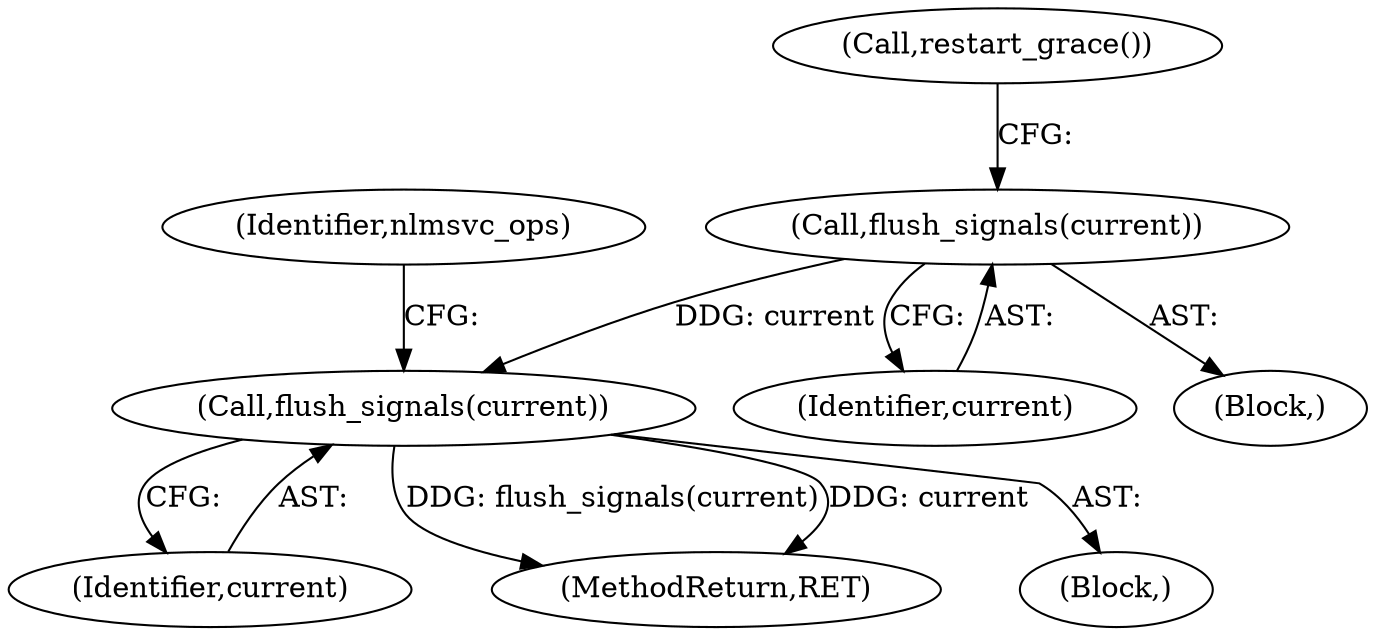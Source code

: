 digraph "0_linux_c70422f760c120480fee4de6c38804c72aa26bc1@API" {
"1000150" [label="(Call,flush_signals(current))"];
"1000182" [label="(Call,flush_signals(current))"];
"1000183" [label="(Identifier,current)"];
"1000182" [label="(Call,flush_signals(current))"];
"1000150" [label="(Call,flush_signals(current))"];
"1000152" [label="(Call,restart_grace())"];
"1000200" [label="(MethodReturn,RET)"];
"1000185" [label="(Identifier,nlmsvc_ops)"];
"1000151" [label="(Identifier,current)"];
"1000149" [label="(Block,)"];
"1000107" [label="(Block,)"];
"1000150" -> "1000149"  [label="AST: "];
"1000150" -> "1000151"  [label="CFG: "];
"1000151" -> "1000150"  [label="AST: "];
"1000152" -> "1000150"  [label="CFG: "];
"1000150" -> "1000182"  [label="DDG: current"];
"1000182" -> "1000107"  [label="AST: "];
"1000182" -> "1000183"  [label="CFG: "];
"1000183" -> "1000182"  [label="AST: "];
"1000185" -> "1000182"  [label="CFG: "];
"1000182" -> "1000200"  [label="DDG: flush_signals(current)"];
"1000182" -> "1000200"  [label="DDG: current"];
}

